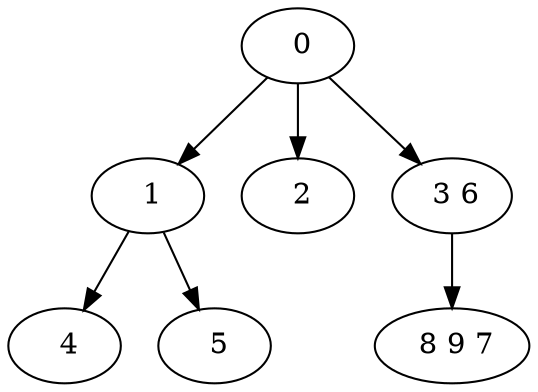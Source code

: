 digraph mytree {
" 0" -> " 1";
" 0" -> " 2";
" 0" -> " 3 6";
" 1" -> " 4";
" 1" -> " 5";
" 2";
" 3 6" -> " 8 9 7";
" 4";
" 5";
" 8 9 7";
}
